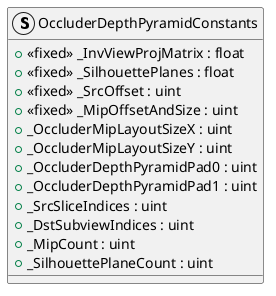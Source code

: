 @startuml
struct OccluderDepthPyramidConstants {
    + <<fixed>> _InvViewProjMatrix : float
    + <<fixed>> _SilhouettePlanes : float
    + <<fixed>> _SrcOffset : uint
    + <<fixed>> _MipOffsetAndSize : uint
    + _OccluderMipLayoutSizeX : uint
    + _OccluderMipLayoutSizeY : uint
    + _OccluderDepthPyramidPad0 : uint
    + _OccluderDepthPyramidPad1 : uint
    + _SrcSliceIndices : uint
    + _DstSubviewIndices : uint
    + _MipCount : uint
    + _SilhouettePlaneCount : uint
}
@enduml
